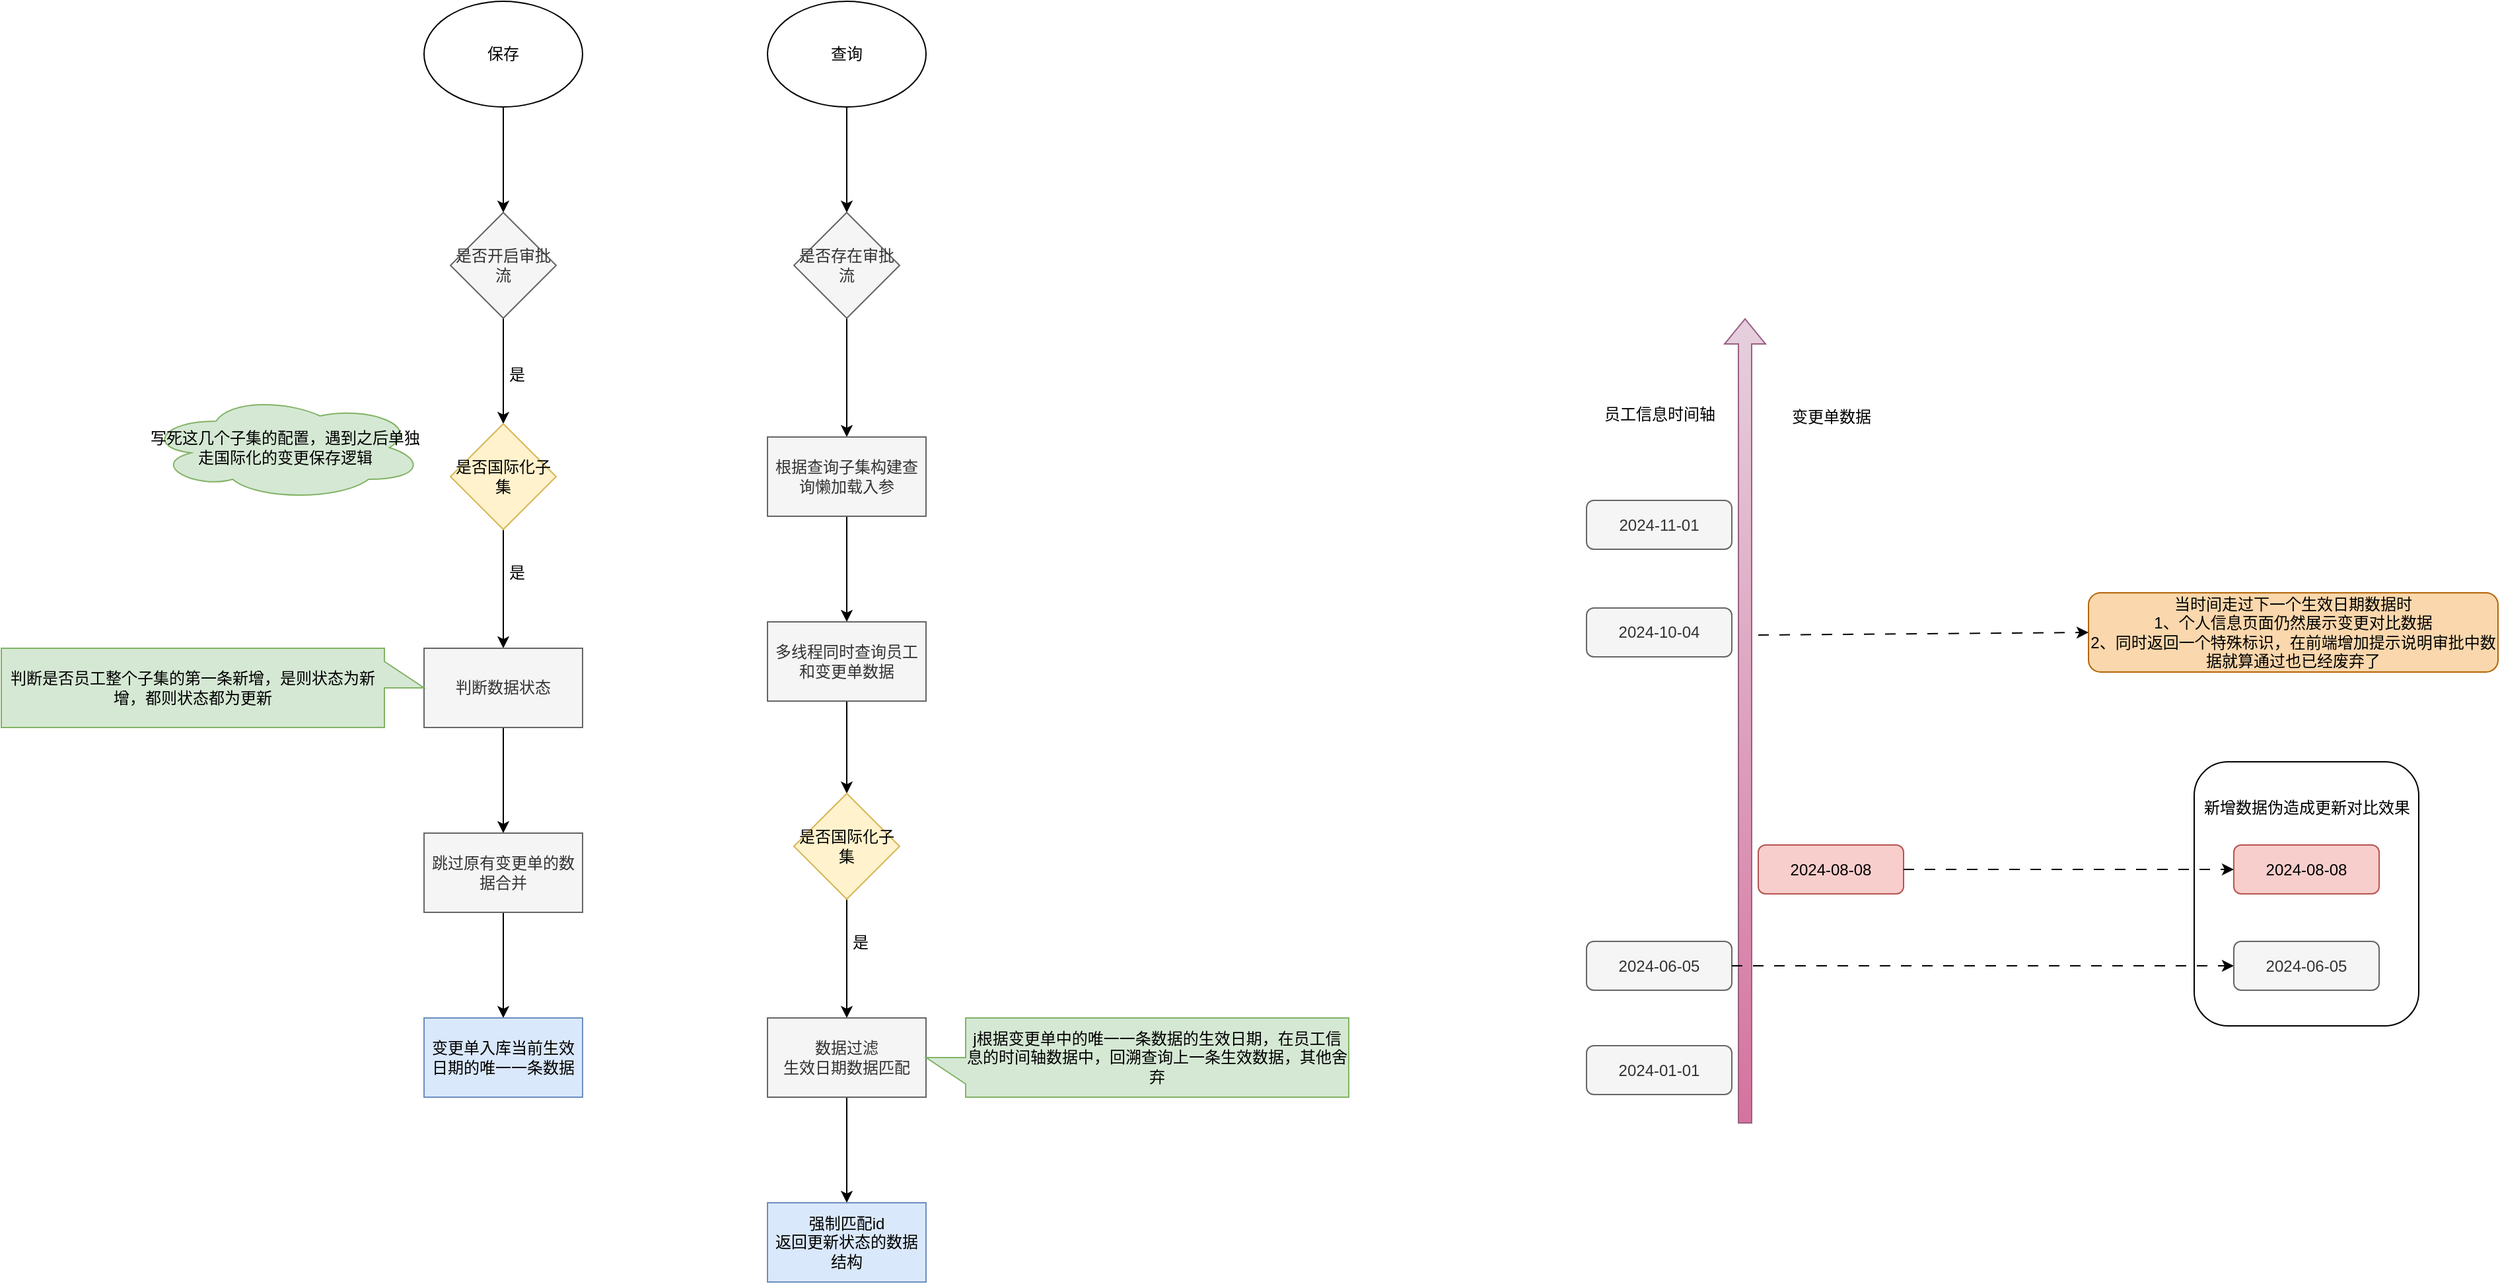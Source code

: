 <mxfile version="24.7.6">
  <diagram name="第 1 页" id="TP6duMjD6jD-vEjOBPa7">
    <mxGraphModel dx="2261" dy="749" grid="1" gridSize="10" guides="1" tooltips="1" connect="1" arrows="1" fold="1" page="1" pageScale="1" pageWidth="827" pageHeight="1169" math="0" shadow="0">
      <root>
        <mxCell id="0" />
        <mxCell id="1" parent="0" />
        <mxCell id="ioWnOrtHQaxdAY9Hsreb-54" value="" style="rounded=1;whiteSpace=wrap;html=1;" vertex="1" parent="1">
          <mxGeometry x="1450" y="736" width="170" height="200" as="geometry" />
        </mxCell>
        <mxCell id="ioWnOrtHQaxdAY9Hsreb-6" value="" style="edgeStyle=orthogonalEdgeStyle;rounded=0;orthogonalLoop=1;jettySize=auto;html=1;" edge="1" parent="1" source="ioWnOrtHQaxdAY9Hsreb-1" target="ioWnOrtHQaxdAY9Hsreb-5">
          <mxGeometry relative="1" as="geometry" />
        </mxCell>
        <mxCell id="ioWnOrtHQaxdAY9Hsreb-1" value="保存" style="ellipse;whiteSpace=wrap;html=1;" vertex="1" parent="1">
          <mxGeometry x="110" y="160" width="120" height="80" as="geometry" />
        </mxCell>
        <mxCell id="ioWnOrtHQaxdAY9Hsreb-23" value="" style="edgeStyle=orthogonalEdgeStyle;rounded=0;orthogonalLoop=1;jettySize=auto;html=1;" edge="1" parent="1" source="ioWnOrtHQaxdAY9Hsreb-2" target="ioWnOrtHQaxdAY9Hsreb-22">
          <mxGeometry relative="1" as="geometry" />
        </mxCell>
        <mxCell id="ioWnOrtHQaxdAY9Hsreb-2" value="查询" style="ellipse;whiteSpace=wrap;html=1;" vertex="1" parent="1">
          <mxGeometry x="370" y="160" width="120" height="80" as="geometry" />
        </mxCell>
        <mxCell id="ioWnOrtHQaxdAY9Hsreb-11" value="" style="edgeStyle=orthogonalEdgeStyle;rounded=0;orthogonalLoop=1;jettySize=auto;html=1;" edge="1" parent="1" source="ioWnOrtHQaxdAY9Hsreb-5" target="ioWnOrtHQaxdAY9Hsreb-10">
          <mxGeometry relative="1" as="geometry" />
        </mxCell>
        <mxCell id="ioWnOrtHQaxdAY9Hsreb-5" value="是否开启审批流" style="rhombus;whiteSpace=wrap;html=1;fillColor=#f5f5f5;fontColor=#333333;strokeColor=#666666;" vertex="1" parent="1">
          <mxGeometry x="130" y="320" width="80" height="80" as="geometry" />
        </mxCell>
        <mxCell id="ioWnOrtHQaxdAY9Hsreb-14" value="" style="edgeStyle=orthogonalEdgeStyle;rounded=0;orthogonalLoop=1;jettySize=auto;html=1;" edge="1" parent="1" source="ioWnOrtHQaxdAY9Hsreb-10" target="ioWnOrtHQaxdAY9Hsreb-13">
          <mxGeometry relative="1" as="geometry" />
        </mxCell>
        <mxCell id="ioWnOrtHQaxdAY9Hsreb-10" value="是否国际化子集" style="rhombus;whiteSpace=wrap;html=1;fillColor=#fff2cc;strokeColor=#d6b656;" vertex="1" parent="1">
          <mxGeometry x="130" y="480" width="80" height="80" as="geometry" />
        </mxCell>
        <mxCell id="ioWnOrtHQaxdAY9Hsreb-12" value="是" style="text;html=1;align=center;verticalAlign=middle;resizable=0;points=[];autosize=1;strokeColor=none;fillColor=none;" vertex="1" parent="1">
          <mxGeometry x="160" y="428" width="40" height="30" as="geometry" />
        </mxCell>
        <mxCell id="ioWnOrtHQaxdAY9Hsreb-19" value="" style="edgeStyle=orthogonalEdgeStyle;rounded=0;orthogonalLoop=1;jettySize=auto;html=1;" edge="1" parent="1" source="ioWnOrtHQaxdAY9Hsreb-13" target="ioWnOrtHQaxdAY9Hsreb-18">
          <mxGeometry relative="1" as="geometry" />
        </mxCell>
        <mxCell id="ioWnOrtHQaxdAY9Hsreb-13" value="判断数据状态" style="whiteSpace=wrap;html=1;fillColor=#f5f5f5;strokeColor=#666666;fontColor=#333333;" vertex="1" parent="1">
          <mxGeometry x="110" y="650" width="120" height="60" as="geometry" />
        </mxCell>
        <mxCell id="ioWnOrtHQaxdAY9Hsreb-15" value="是" style="text;html=1;align=center;verticalAlign=middle;resizable=0;points=[];autosize=1;strokeColor=none;fillColor=none;" vertex="1" parent="1">
          <mxGeometry x="160" y="578" width="40" height="30" as="geometry" />
        </mxCell>
        <mxCell id="ioWnOrtHQaxdAY9Hsreb-16" value="写死这几个子集的配置，遇到之后单独走国际化的变更保存逻辑" style="ellipse;shape=cloud;whiteSpace=wrap;html=1;fillColor=#d5e8d4;strokeColor=#82b366;" vertex="1" parent="1">
          <mxGeometry x="-100" y="458" width="210" height="80" as="geometry" />
        </mxCell>
        <mxCell id="ioWnOrtHQaxdAY9Hsreb-17" value="&lt;div&gt;判断是否员工整个子集的第一条新增，是则状态为新增，都则状态都为更新&lt;/div&gt;" style="shape=callout;whiteSpace=wrap;html=1;perimeter=calloutPerimeter;direction=north;fillColor=#d5e8d4;strokeColor=#82b366;" vertex="1" parent="1">
          <mxGeometry x="-210" y="650" width="320" height="60" as="geometry" />
        </mxCell>
        <mxCell id="ioWnOrtHQaxdAY9Hsreb-21" value="" style="edgeStyle=orthogonalEdgeStyle;rounded=0;orthogonalLoop=1;jettySize=auto;html=1;" edge="1" parent="1" source="ioWnOrtHQaxdAY9Hsreb-18" target="ioWnOrtHQaxdAY9Hsreb-20">
          <mxGeometry relative="1" as="geometry" />
        </mxCell>
        <mxCell id="ioWnOrtHQaxdAY9Hsreb-18" value="跳过原有变更单的数据合并" style="whiteSpace=wrap;html=1;fillColor=#f5f5f5;fontColor=#333333;strokeColor=#666666;" vertex="1" parent="1">
          <mxGeometry x="110" y="790" width="120" height="60" as="geometry" />
        </mxCell>
        <mxCell id="ioWnOrtHQaxdAY9Hsreb-20" value="变更单入库当前生效日期的唯一一条数据" style="whiteSpace=wrap;html=1;fillColor=#dae8fc;strokeColor=#6c8ebf;" vertex="1" parent="1">
          <mxGeometry x="110" y="930" width="120" height="60" as="geometry" />
        </mxCell>
        <mxCell id="ioWnOrtHQaxdAY9Hsreb-28" value="" style="edgeStyle=orthogonalEdgeStyle;rounded=0;orthogonalLoop=1;jettySize=auto;html=1;" edge="1" parent="1" source="ioWnOrtHQaxdAY9Hsreb-22" target="ioWnOrtHQaxdAY9Hsreb-27">
          <mxGeometry relative="1" as="geometry" />
        </mxCell>
        <mxCell id="ioWnOrtHQaxdAY9Hsreb-22" value="是否存在审批流" style="rhombus;whiteSpace=wrap;html=1;fillColor=#f5f5f5;fontColor=#333333;strokeColor=#666666;" vertex="1" parent="1">
          <mxGeometry x="390" y="320" width="80" height="80" as="geometry" />
        </mxCell>
        <mxCell id="ioWnOrtHQaxdAY9Hsreb-30" value="" style="edgeStyle=orthogonalEdgeStyle;rounded=0;orthogonalLoop=1;jettySize=auto;html=1;" edge="1" parent="1" source="ioWnOrtHQaxdAY9Hsreb-27" target="ioWnOrtHQaxdAY9Hsreb-29">
          <mxGeometry relative="1" as="geometry" />
        </mxCell>
        <mxCell id="ioWnOrtHQaxdAY9Hsreb-27" value="根据查询子集构建查询懒加载入参" style="whiteSpace=wrap;html=1;fillColor=#f5f5f5;strokeColor=#666666;fontColor=#333333;" vertex="1" parent="1">
          <mxGeometry x="370" y="490" width="120" height="60" as="geometry" />
        </mxCell>
        <mxCell id="ioWnOrtHQaxdAY9Hsreb-32" value="" style="edgeStyle=orthogonalEdgeStyle;rounded=0;orthogonalLoop=1;jettySize=auto;html=1;" edge="1" parent="1" source="ioWnOrtHQaxdAY9Hsreb-29" target="ioWnOrtHQaxdAY9Hsreb-31">
          <mxGeometry relative="1" as="geometry" />
        </mxCell>
        <mxCell id="ioWnOrtHQaxdAY9Hsreb-29" value="多线程同时查询员工和变更单数据" style="whiteSpace=wrap;html=1;fillColor=#f5f5f5;strokeColor=#666666;fontColor=#333333;" vertex="1" parent="1">
          <mxGeometry x="370" y="630" width="120" height="60" as="geometry" />
        </mxCell>
        <mxCell id="ioWnOrtHQaxdAY9Hsreb-34" value="" style="edgeStyle=orthogonalEdgeStyle;rounded=0;orthogonalLoop=1;jettySize=auto;html=1;" edge="1" parent="1" source="ioWnOrtHQaxdAY9Hsreb-31" target="ioWnOrtHQaxdAY9Hsreb-33">
          <mxGeometry relative="1" as="geometry" />
        </mxCell>
        <mxCell id="ioWnOrtHQaxdAY9Hsreb-31" value="&lt;span style=&quot;color: rgb(0, 0, 0);&quot;&gt;是否国际化子集&lt;/span&gt;" style="rhombus;whiteSpace=wrap;html=1;fillColor=#fff2cc;strokeColor=#d6b656;" vertex="1" parent="1">
          <mxGeometry x="390" y="760" width="80" height="80" as="geometry" />
        </mxCell>
        <mxCell id="ioWnOrtHQaxdAY9Hsreb-37" value="" style="edgeStyle=orthogonalEdgeStyle;rounded=0;orthogonalLoop=1;jettySize=auto;html=1;" edge="1" parent="1" source="ioWnOrtHQaxdAY9Hsreb-33" target="ioWnOrtHQaxdAY9Hsreb-36">
          <mxGeometry relative="1" as="geometry" />
        </mxCell>
        <mxCell id="ioWnOrtHQaxdAY9Hsreb-33" value="数据过滤&lt;div&gt;生效日期数据匹配&lt;/div&gt;" style="whiteSpace=wrap;html=1;fillColor=#f5f5f5;fontColor=#333333;strokeColor=#666666;" vertex="1" parent="1">
          <mxGeometry x="370" y="930" width="120" height="60" as="geometry" />
        </mxCell>
        <mxCell id="ioWnOrtHQaxdAY9Hsreb-35" value="是" style="text;html=1;align=center;verticalAlign=middle;resizable=0;points=[];autosize=1;strokeColor=none;fillColor=none;" vertex="1" parent="1">
          <mxGeometry x="420" y="858" width="40" height="30" as="geometry" />
        </mxCell>
        <mxCell id="ioWnOrtHQaxdAY9Hsreb-36" value="强制匹配id&lt;div&gt;返回更新状态的数据结构&lt;/div&gt;" style="whiteSpace=wrap;html=1;fillColor=#dae8fc;strokeColor=#6c8ebf;" vertex="1" parent="1">
          <mxGeometry x="370" y="1070" width="120" height="60" as="geometry" />
        </mxCell>
        <mxCell id="ioWnOrtHQaxdAY9Hsreb-38" value="j根据变更单中的唯一一条数据的生效日期，在员工信息的时间轴数据中，回溯查询上一条生效数据，其他舍弃" style="shape=callout;whiteSpace=wrap;html=1;perimeter=calloutPerimeter;direction=south;fillColor=#d5e8d4;strokeColor=#82b366;" vertex="1" parent="1">
          <mxGeometry x="490" y="930" width="320" height="60" as="geometry" />
        </mxCell>
        <mxCell id="ioWnOrtHQaxdAY9Hsreb-39" value="2024-11-01" style="rounded=1;whiteSpace=wrap;html=1;fillColor=#f5f5f5;fontColor=#333333;strokeColor=#666666;" vertex="1" parent="1">
          <mxGeometry x="990" y="538" width="110" height="37" as="geometry" />
        </mxCell>
        <mxCell id="ioWnOrtHQaxdAY9Hsreb-40" value="2024-06-05" style="rounded=1;whiteSpace=wrap;html=1;fillColor=#f5f5f5;fontColor=#333333;strokeColor=#666666;" vertex="1" parent="1">
          <mxGeometry x="990" y="872" width="110" height="37" as="geometry" />
        </mxCell>
        <mxCell id="ioWnOrtHQaxdAY9Hsreb-41" value="2024-10-04" style="rounded=1;whiteSpace=wrap;html=1;fillColor=#f5f5f5;fontColor=#333333;strokeColor=#666666;" vertex="1" parent="1">
          <mxGeometry x="990" y="619.5" width="110" height="37" as="geometry" />
        </mxCell>
        <mxCell id="ioWnOrtHQaxdAY9Hsreb-43" value="" style="shape=flexArrow;endArrow=classic;html=1;rounded=0;fillColor=#e6d0de;gradientColor=#d5739d;strokeColor=#996185;" edge="1" parent="1">
          <mxGeometry width="50" height="50" relative="1" as="geometry">
            <mxPoint x="1110" y="1010" as="sourcePoint" />
            <mxPoint x="1110" y="400" as="targetPoint" />
          </mxGeometry>
        </mxCell>
        <mxCell id="ioWnOrtHQaxdAY9Hsreb-44" value="2024-01-01" style="rounded=1;whiteSpace=wrap;html=1;fillColor=#f5f5f5;fontColor=#333333;strokeColor=#666666;" vertex="1" parent="1">
          <mxGeometry x="990" y="951" width="110" height="37" as="geometry" />
        </mxCell>
        <mxCell id="ioWnOrtHQaxdAY9Hsreb-45" value="2024-08-08" style="rounded=1;whiteSpace=wrap;html=1;fillColor=#f8cecc;strokeColor=#b85450;" vertex="1" parent="1">
          <mxGeometry x="1120" y="799" width="110" height="37" as="geometry" />
        </mxCell>
        <mxCell id="ioWnOrtHQaxdAY9Hsreb-46" value="员工信息时间轴" style="text;html=1;align=center;verticalAlign=middle;resizable=0;points=[];autosize=1;strokeColor=none;fillColor=none;" vertex="1" parent="1">
          <mxGeometry x="990" y="458" width="110" height="30" as="geometry" />
        </mxCell>
        <mxCell id="ioWnOrtHQaxdAY9Hsreb-47" value="变更单数据" style="text;html=1;align=center;verticalAlign=middle;resizable=0;points=[];autosize=1;strokeColor=none;fillColor=none;" vertex="1" parent="1">
          <mxGeometry x="1135" y="460" width="80" height="30" as="geometry" />
        </mxCell>
        <mxCell id="ioWnOrtHQaxdAY9Hsreb-50" value="" style="endArrow=classic;html=1;rounded=0;exitX=1;exitY=0.5;exitDx=0;exitDy=0;dashed=1;dashPattern=8 8;" edge="1" parent="1" source="ioWnOrtHQaxdAY9Hsreb-40" target="ioWnOrtHQaxdAY9Hsreb-53">
          <mxGeometry width="50" height="50" relative="1" as="geometry">
            <mxPoint x="1300" y="936" as="sourcePoint" />
            <mxPoint x="1480" y="891" as="targetPoint" />
          </mxGeometry>
        </mxCell>
        <mxCell id="ioWnOrtHQaxdAY9Hsreb-51" value="" style="endArrow=classic;html=1;rounded=0;exitX=1;exitY=0.5;exitDx=0;exitDy=0;dashed=1;dashPattern=8 8;" edge="1" parent="1" source="ioWnOrtHQaxdAY9Hsreb-45" target="ioWnOrtHQaxdAY9Hsreb-52">
          <mxGeometry width="50" height="50" relative="1" as="geometry">
            <mxPoint x="1264" y="816" as="sourcePoint" />
            <mxPoint x="1480" y="818" as="targetPoint" />
          </mxGeometry>
        </mxCell>
        <mxCell id="ioWnOrtHQaxdAY9Hsreb-52" value="2024-08-08" style="rounded=1;whiteSpace=wrap;html=1;fillColor=#f8cecc;strokeColor=#b85450;" vertex="1" parent="1">
          <mxGeometry x="1480" y="799" width="110" height="37" as="geometry" />
        </mxCell>
        <mxCell id="ioWnOrtHQaxdAY9Hsreb-53" value="2024-06-05" style="rounded=1;whiteSpace=wrap;html=1;fillColor=#f5f5f5;fontColor=#333333;strokeColor=#666666;" vertex="1" parent="1">
          <mxGeometry x="1480" y="872" width="110" height="37" as="geometry" />
        </mxCell>
        <mxCell id="ioWnOrtHQaxdAY9Hsreb-55" value="新增数据伪造成更新对比效果" style="text;html=1;align=center;verticalAlign=middle;resizable=0;points=[];autosize=1;strokeColor=none;fillColor=none;" vertex="1" parent="1">
          <mxGeometry x="1445" y="756" width="180" height="30" as="geometry" />
        </mxCell>
        <mxCell id="ioWnOrtHQaxdAY9Hsreb-57" value="" style="endArrow=classic;html=1;rounded=0;dashed=1;dashPattern=8 8;entryX=0;entryY=0.5;entryDx=0;entryDy=0;" edge="1" parent="1" target="ioWnOrtHQaxdAY9Hsreb-58">
          <mxGeometry width="50" height="50" relative="1" as="geometry">
            <mxPoint x="1120" y="640" as="sourcePoint" />
            <mxPoint x="1350" y="640" as="targetPoint" />
          </mxGeometry>
        </mxCell>
        <mxCell id="ioWnOrtHQaxdAY9Hsreb-58" value="当时间走过下一个生效日期数据时&lt;div&gt;1、个人信息页面仍然展示变更对比数据&lt;/div&gt;&lt;div&gt;2、同时返回一个特殊标识，在前端增加提示说明审批中数据就算通过也已经废弃了&lt;/div&gt;" style="rounded=1;whiteSpace=wrap;html=1;fillColor=#fad7ac;strokeColor=#b46504;" vertex="1" parent="1">
          <mxGeometry x="1370" y="608" width="310" height="60" as="geometry" />
        </mxCell>
      </root>
    </mxGraphModel>
  </diagram>
</mxfile>

